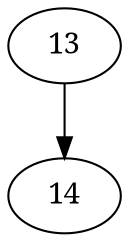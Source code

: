 digraph {

edge[fontname="SimSun",fontcolor=red];
node[fontname="SimSun",size="20,20"];

13->14;

}
